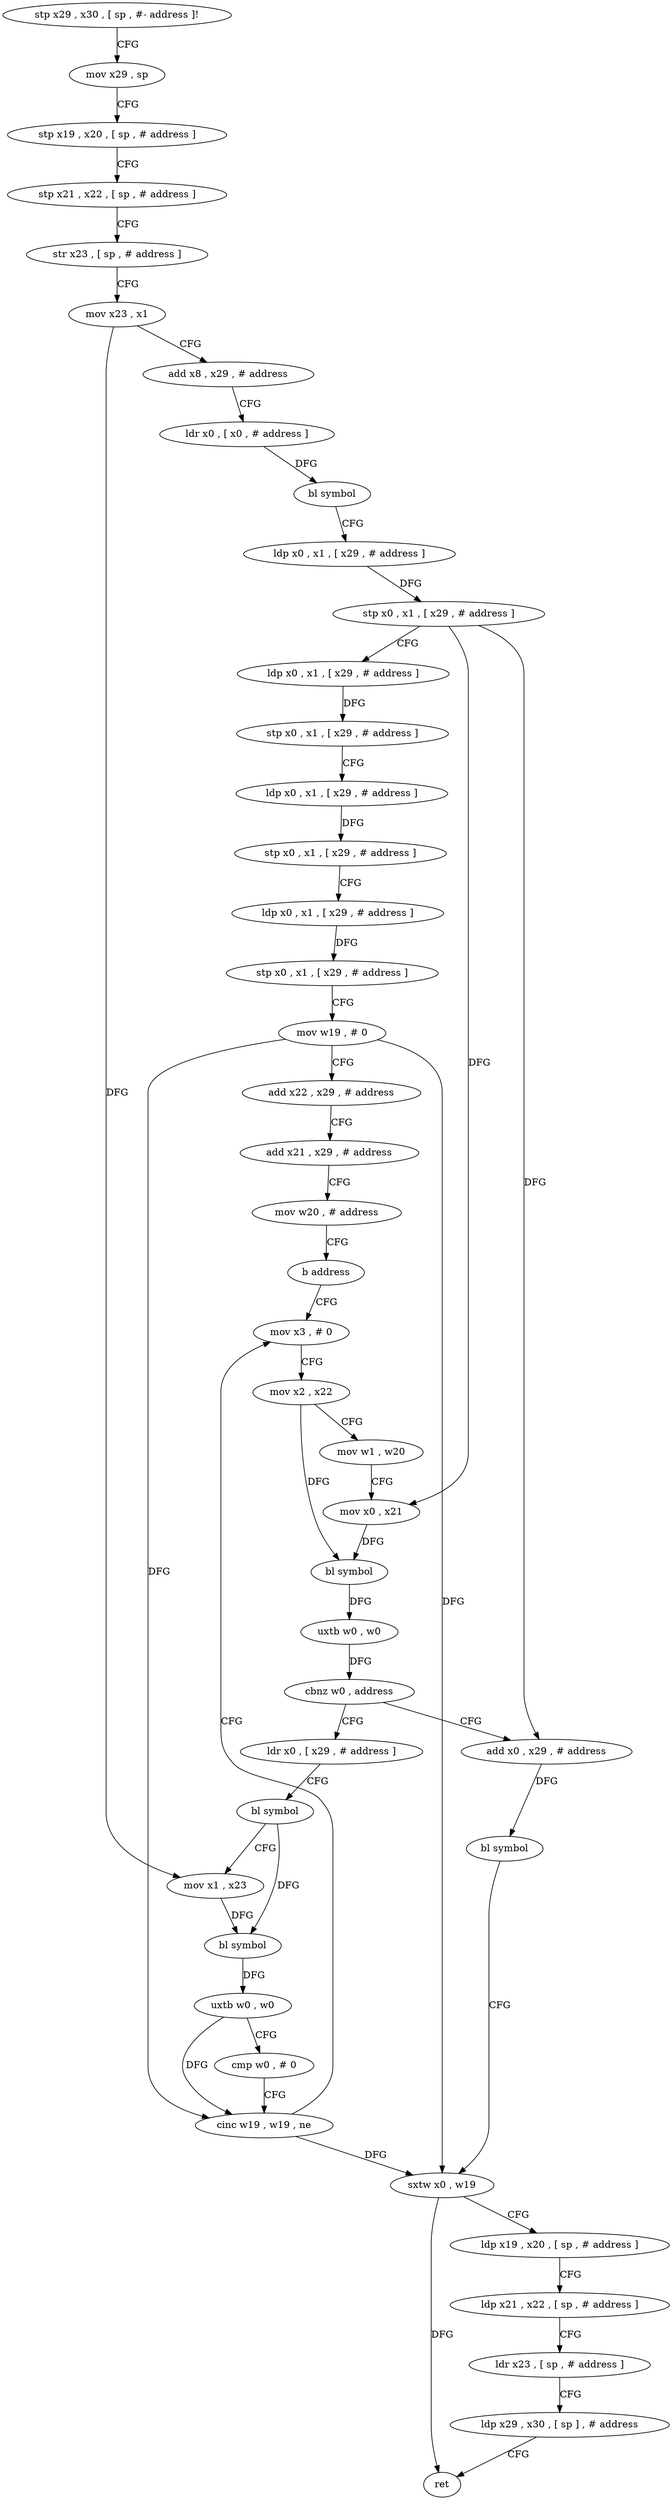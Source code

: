 digraph "func" {
"86060" [label = "stp x29 , x30 , [ sp , #- address ]!" ]
"86064" [label = "mov x29 , sp" ]
"86068" [label = "stp x19 , x20 , [ sp , # address ]" ]
"86072" [label = "stp x21 , x22 , [ sp , # address ]" ]
"86076" [label = "str x23 , [ sp , # address ]" ]
"86080" [label = "mov x23 , x1" ]
"86084" [label = "add x8 , x29 , # address" ]
"86088" [label = "ldr x0 , [ x0 , # address ]" ]
"86092" [label = "bl symbol" ]
"86096" [label = "ldp x0 , x1 , [ x29 , # address ]" ]
"86100" [label = "stp x0 , x1 , [ x29 , # address ]" ]
"86104" [label = "ldp x0 , x1 , [ x29 , # address ]" ]
"86108" [label = "stp x0 , x1 , [ x29 , # address ]" ]
"86112" [label = "ldp x0 , x1 , [ x29 , # address ]" ]
"86116" [label = "stp x0 , x1 , [ x29 , # address ]" ]
"86120" [label = "ldp x0 , x1 , [ x29 , # address ]" ]
"86124" [label = "stp x0 , x1 , [ x29 , # address ]" ]
"86128" [label = "mov w19 , # 0" ]
"86132" [label = "add x22 , x29 , # address" ]
"86136" [label = "add x21 , x29 , # address" ]
"86140" [label = "mov w20 , # address" ]
"86144" [label = "b address" ]
"86176" [label = "mov x3 , # 0" ]
"86180" [label = "mov x2 , x22" ]
"86184" [label = "mov w1 , w20" ]
"86188" [label = "mov x0 , x21" ]
"86192" [label = "bl symbol" ]
"86196" [label = "uxtb w0 , w0" ]
"86200" [label = "cbnz w0 , address" ]
"86148" [label = "ldr x0 , [ x29 , # address ]" ]
"86204" [label = "add x0 , x29 , # address" ]
"86152" [label = "bl symbol" ]
"86156" [label = "mov x1 , x23" ]
"86160" [label = "bl symbol" ]
"86164" [label = "uxtb w0 , w0" ]
"86168" [label = "cmp w0 , # 0" ]
"86172" [label = "cinc w19 , w19 , ne" ]
"86208" [label = "bl symbol" ]
"86212" [label = "sxtw x0 , w19" ]
"86216" [label = "ldp x19 , x20 , [ sp , # address ]" ]
"86220" [label = "ldp x21 , x22 , [ sp , # address ]" ]
"86224" [label = "ldr x23 , [ sp , # address ]" ]
"86228" [label = "ldp x29 , x30 , [ sp ] , # address" ]
"86232" [label = "ret" ]
"86060" -> "86064" [ label = "CFG" ]
"86064" -> "86068" [ label = "CFG" ]
"86068" -> "86072" [ label = "CFG" ]
"86072" -> "86076" [ label = "CFG" ]
"86076" -> "86080" [ label = "CFG" ]
"86080" -> "86084" [ label = "CFG" ]
"86080" -> "86156" [ label = "DFG" ]
"86084" -> "86088" [ label = "CFG" ]
"86088" -> "86092" [ label = "DFG" ]
"86092" -> "86096" [ label = "CFG" ]
"86096" -> "86100" [ label = "DFG" ]
"86100" -> "86104" [ label = "CFG" ]
"86100" -> "86188" [ label = "DFG" ]
"86100" -> "86204" [ label = "DFG" ]
"86104" -> "86108" [ label = "DFG" ]
"86108" -> "86112" [ label = "CFG" ]
"86112" -> "86116" [ label = "DFG" ]
"86116" -> "86120" [ label = "CFG" ]
"86120" -> "86124" [ label = "DFG" ]
"86124" -> "86128" [ label = "CFG" ]
"86128" -> "86132" [ label = "CFG" ]
"86128" -> "86212" [ label = "DFG" ]
"86128" -> "86172" [ label = "DFG" ]
"86132" -> "86136" [ label = "CFG" ]
"86136" -> "86140" [ label = "CFG" ]
"86140" -> "86144" [ label = "CFG" ]
"86144" -> "86176" [ label = "CFG" ]
"86176" -> "86180" [ label = "CFG" ]
"86180" -> "86184" [ label = "CFG" ]
"86180" -> "86192" [ label = "DFG" ]
"86184" -> "86188" [ label = "CFG" ]
"86188" -> "86192" [ label = "DFG" ]
"86192" -> "86196" [ label = "DFG" ]
"86196" -> "86200" [ label = "DFG" ]
"86200" -> "86148" [ label = "CFG" ]
"86200" -> "86204" [ label = "CFG" ]
"86148" -> "86152" [ label = "CFG" ]
"86204" -> "86208" [ label = "DFG" ]
"86152" -> "86156" [ label = "CFG" ]
"86152" -> "86160" [ label = "DFG" ]
"86156" -> "86160" [ label = "DFG" ]
"86160" -> "86164" [ label = "DFG" ]
"86164" -> "86168" [ label = "CFG" ]
"86164" -> "86172" [ label = "DFG" ]
"86168" -> "86172" [ label = "CFG" ]
"86172" -> "86176" [ label = "CFG" ]
"86172" -> "86212" [ label = "DFG" ]
"86208" -> "86212" [ label = "CFG" ]
"86212" -> "86216" [ label = "CFG" ]
"86212" -> "86232" [ label = "DFG" ]
"86216" -> "86220" [ label = "CFG" ]
"86220" -> "86224" [ label = "CFG" ]
"86224" -> "86228" [ label = "CFG" ]
"86228" -> "86232" [ label = "CFG" ]
}

